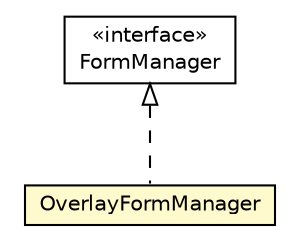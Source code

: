 #!/usr/local/bin/dot
#
# Class diagram 
# Generated by UMLGraph version R5_6-24-gf6e263 (http://www.umlgraph.org/)
#

digraph G {
	edge [fontname="Helvetica",fontsize=10,labelfontname="Helvetica",labelfontsize=10];
	node [fontname="Helvetica",fontsize=10,shape=plaintext];
	nodesep=0.25;
	ranksep=0.5;
	// org.universAAL.ui.handler.gui.swing.formManagement.OverlayFormManager
	c6174558 [label=<<table title="org.universAAL.ui.handler.gui.swing.formManagement.OverlayFormManager" border="0" cellborder="1" cellspacing="0" cellpadding="2" port="p" bgcolor="lemonChiffon" href="./OverlayFormManager.html">
		<tr><td><table border="0" cellspacing="0" cellpadding="1">
<tr><td align="center" balign="center"> OverlayFormManager </td></tr>
		</table></td></tr>
		</table>>, URL="./OverlayFormManager.html", fontname="Helvetica", fontcolor="black", fontsize=10.0];
	// org.universAAL.ui.handler.gui.swing.formManagement.FormManager
	c6174561 [label=<<table title="org.universAAL.ui.handler.gui.swing.formManagement.FormManager" border="0" cellborder="1" cellspacing="0" cellpadding="2" port="p" href="./FormManager.html">
		<tr><td><table border="0" cellspacing="0" cellpadding="1">
<tr><td align="center" balign="center"> &#171;interface&#187; </td></tr>
<tr><td align="center" balign="center"> FormManager </td></tr>
		</table></td></tr>
		</table>>, URL="./FormManager.html", fontname="Helvetica", fontcolor="black", fontsize=10.0];
	//org.universAAL.ui.handler.gui.swing.formManagement.OverlayFormManager implements org.universAAL.ui.handler.gui.swing.formManagement.FormManager
	c6174561:p -> c6174558:p [dir=back,arrowtail=empty,style=dashed];
}

